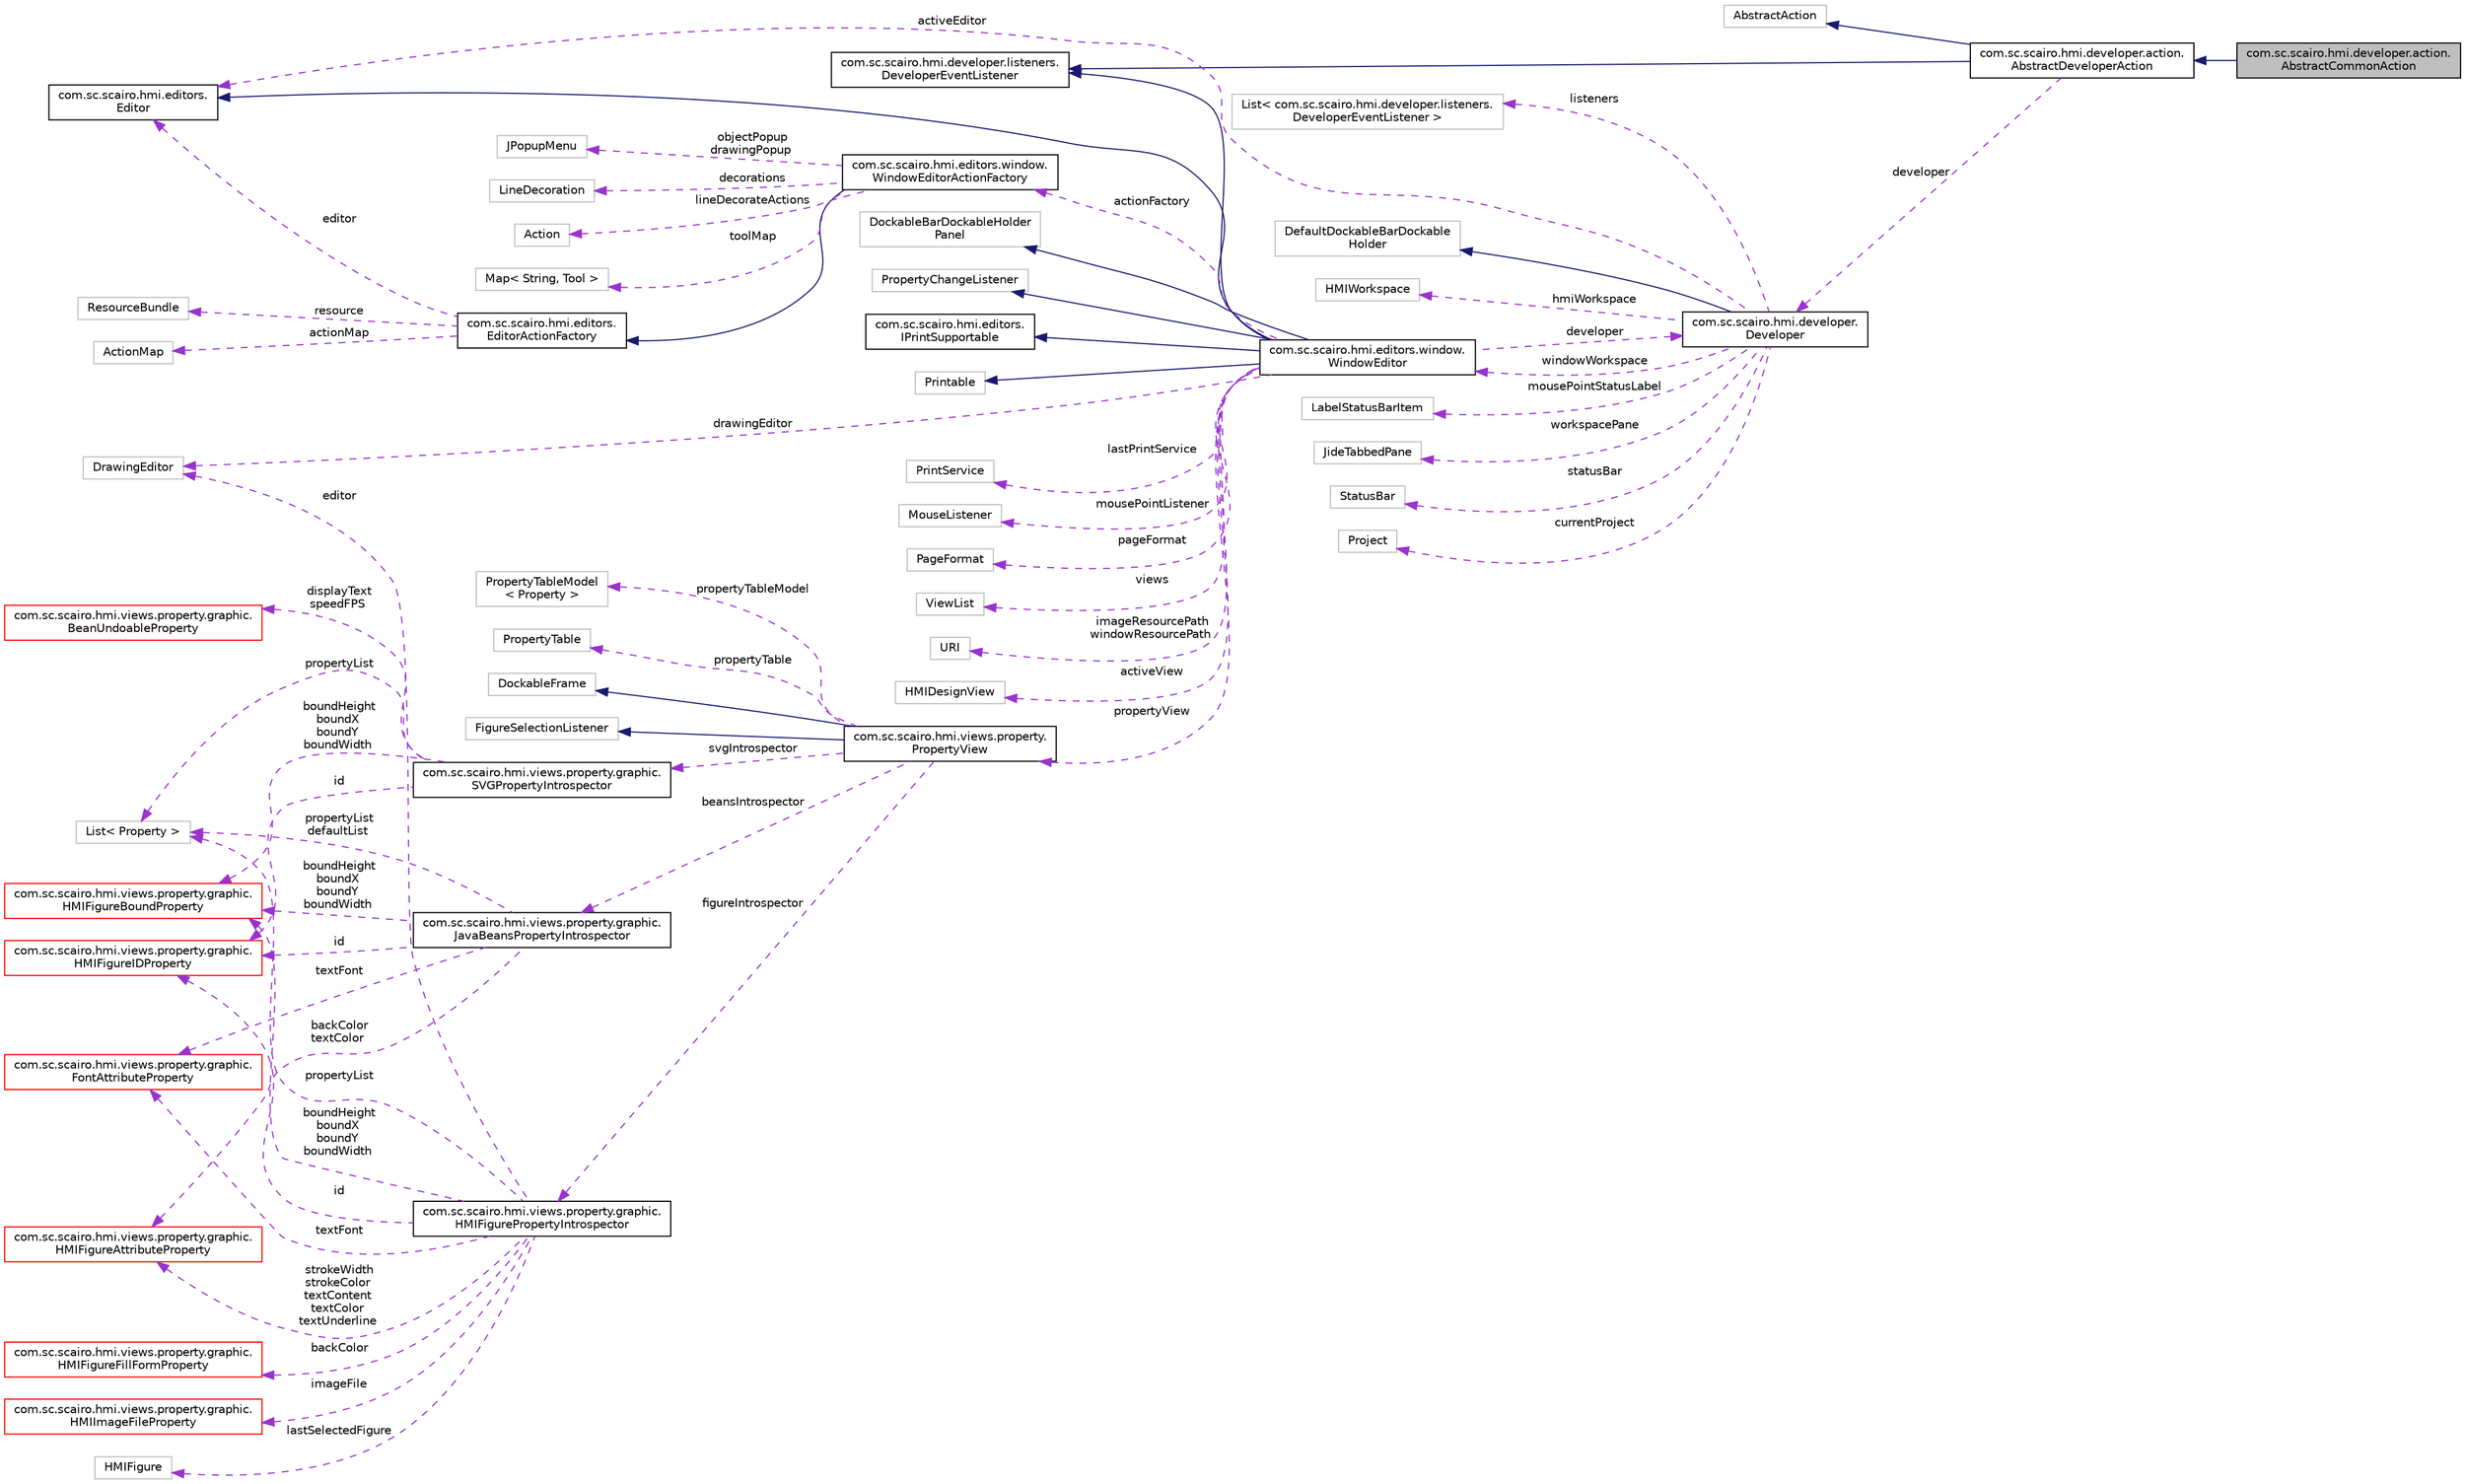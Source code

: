 digraph "com.sc.scairo.hmi.developer.action.AbstractCommonAction"
{
 // LATEX_PDF_SIZE
  edge [fontname="Helvetica",fontsize="10",labelfontname="Helvetica",labelfontsize="10"];
  node [fontname="Helvetica",fontsize="10",shape=record];
  rankdir="LR";
  Node1 [label="com.sc.scairo.hmi.developer.action.\lAbstractCommonAction",height=0.2,width=0.4,color="black", fillcolor="grey75", style="filled", fontcolor="black",tooltip=" "];
  Node2 -> Node1 [dir="back",color="midnightblue",fontsize="10",style="solid",fontname="Helvetica"];
  Node2 [label="com.sc.scairo.hmi.developer.action.\lAbstractDeveloperAction",height=0.2,width=0.4,color="black", fillcolor="white", style="filled",URL="$classcom_1_1sc_1_1scairo_1_1hmi_1_1developer_1_1action_1_1_abstract_developer_action.html",tooltip=" "];
  Node3 -> Node2 [dir="back",color="midnightblue",fontsize="10",style="solid",fontname="Helvetica"];
  Node3 [label="AbstractAction",height=0.2,width=0.4,color="grey75", fillcolor="white", style="filled",tooltip=" "];
  Node4 -> Node2 [dir="back",color="midnightblue",fontsize="10",style="solid",fontname="Helvetica"];
  Node4 [label="com.sc.scairo.hmi.developer.listeners.\lDeveloperEventListener",height=0.2,width=0.4,color="black", fillcolor="white", style="filled",URL="$interfacecom_1_1sc_1_1scairo_1_1hmi_1_1developer_1_1listeners_1_1_developer_event_listener.html",tooltip=" "];
  Node5 -> Node2 [dir="back",color="darkorchid3",fontsize="10",style="dashed",label=" developer" ,fontname="Helvetica"];
  Node5 [label="com.sc.scairo.hmi.developer.\lDeveloper",height=0.2,width=0.4,color="black", fillcolor="white", style="filled",URL="$classcom_1_1sc_1_1scairo_1_1hmi_1_1developer_1_1_developer.html",tooltip=" "];
  Node6 -> Node5 [dir="back",color="midnightblue",fontsize="10",style="solid",fontname="Helvetica"];
  Node6 [label="DefaultDockableBarDockable\lHolder",height=0.2,width=0.4,color="grey75", fillcolor="white", style="filled",tooltip=" "];
  Node7 -> Node5 [dir="back",color="darkorchid3",fontsize="10",style="dashed",label=" hmiWorkspace" ,fontname="Helvetica"];
  Node7 [label="HMIWorkspace",height=0.2,width=0.4,color="grey75", fillcolor="white", style="filled",tooltip=" "];
  Node8 -> Node5 [dir="back",color="darkorchid3",fontsize="10",style="dashed",label=" windowWorkspace" ,fontname="Helvetica"];
  Node8 [label="com.sc.scairo.hmi.editors.window.\lWindowEditor",height=0.2,width=0.4,color="black", fillcolor="white", style="filled",URL="$classcom_1_1sc_1_1scairo_1_1hmi_1_1editors_1_1window_1_1_window_editor.html",tooltip=" "];
  Node9 -> Node8 [dir="back",color="midnightblue",fontsize="10",style="solid",fontname="Helvetica"];
  Node9 [label="DockableBarDockableHolder\lPanel",height=0.2,width=0.4,color="grey75", fillcolor="white", style="filled",tooltip=" "];
  Node4 -> Node8 [dir="back",color="midnightblue",fontsize="10",style="solid",fontname="Helvetica"];
  Node10 -> Node8 [dir="back",color="midnightblue",fontsize="10",style="solid",fontname="Helvetica"];
  Node10 [label="PropertyChangeListener",height=0.2,width=0.4,color="grey75", fillcolor="white", style="filled",tooltip=" "];
  Node11 -> Node8 [dir="back",color="midnightblue",fontsize="10",style="solid",fontname="Helvetica"];
  Node11 [label="com.sc.scairo.hmi.editors.\lEditor",height=0.2,width=0.4,color="black", fillcolor="white", style="filled",URL="$interfacecom_1_1sc_1_1scairo_1_1hmi_1_1editors_1_1_editor.html",tooltip=" "];
  Node12 -> Node8 [dir="back",color="midnightblue",fontsize="10",style="solid",fontname="Helvetica"];
  Node12 [label="com.sc.scairo.hmi.editors.\lIPrintSupportable",height=0.2,width=0.4,color="black", fillcolor="white", style="filled",URL="$interfacecom_1_1sc_1_1scairo_1_1hmi_1_1editors_1_1_i_print_supportable.html",tooltip=" "];
  Node13 -> Node8 [dir="back",color="midnightblue",fontsize="10",style="solid",fontname="Helvetica"];
  Node13 [label="Printable",height=0.2,width=0.4,color="grey75", fillcolor="white", style="filled",tooltip=" "];
  Node14 -> Node8 [dir="back",color="darkorchid3",fontsize="10",style="dashed",label=" drawingEditor" ,fontname="Helvetica"];
  Node14 [label="DrawingEditor",height=0.2,width=0.4,color="grey75", fillcolor="white", style="filled",tooltip=" "];
  Node15 -> Node8 [dir="back",color="darkorchid3",fontsize="10",style="dashed",label=" lastPrintService" ,fontname="Helvetica"];
  Node15 [label="PrintService",height=0.2,width=0.4,color="grey75", fillcolor="white", style="filled",tooltip=" "];
  Node16 -> Node8 [dir="back",color="darkorchid3",fontsize="10",style="dashed",label=" mousePointListener" ,fontname="Helvetica"];
  Node16 [label="MouseListener",height=0.2,width=0.4,color="grey75", fillcolor="white", style="filled",tooltip=" "];
  Node17 -> Node8 [dir="back",color="darkorchid3",fontsize="10",style="dashed",label=" pageFormat" ,fontname="Helvetica"];
  Node17 [label="PageFormat",height=0.2,width=0.4,color="grey75", fillcolor="white", style="filled",tooltip=" "];
  Node18 -> Node8 [dir="back",color="darkorchid3",fontsize="10",style="dashed",label=" views" ,fontname="Helvetica"];
  Node18 [label="ViewList",height=0.2,width=0.4,color="grey75", fillcolor="white", style="filled",tooltip=" "];
  Node19 -> Node8 [dir="back",color="darkorchid3",fontsize="10",style="dashed",label=" imageResourcePath\nwindowResourcePath" ,fontname="Helvetica"];
  Node19 [label="URI",height=0.2,width=0.4,color="grey75", fillcolor="white", style="filled",tooltip=" "];
  Node20 -> Node8 [dir="back",color="darkorchid3",fontsize="10",style="dashed",label=" activeView" ,fontname="Helvetica"];
  Node20 [label="HMIDesignView",height=0.2,width=0.4,color="grey75", fillcolor="white", style="filled",tooltip=" "];
  Node5 -> Node8 [dir="back",color="darkorchid3",fontsize="10",style="dashed",label=" developer" ,fontname="Helvetica"];
  Node21 -> Node8 [dir="back",color="darkorchid3",fontsize="10",style="dashed",label=" propertyView" ,fontname="Helvetica"];
  Node21 [label="com.sc.scairo.hmi.views.property.\lPropertyView",height=0.2,width=0.4,color="black", fillcolor="white", style="filled",URL="$classcom_1_1sc_1_1scairo_1_1hmi_1_1views_1_1property_1_1_property_view.html",tooltip=" "];
  Node22 -> Node21 [dir="back",color="midnightblue",fontsize="10",style="solid",fontname="Helvetica"];
  Node22 [label="DockableFrame",height=0.2,width=0.4,color="grey75", fillcolor="white", style="filled",tooltip=" "];
  Node23 -> Node21 [dir="back",color="midnightblue",fontsize="10",style="solid",fontname="Helvetica"];
  Node23 [label="FigureSelectionListener",height=0.2,width=0.4,color="grey75", fillcolor="white", style="filled",tooltip=" "];
  Node24 -> Node21 [dir="back",color="darkorchid3",fontsize="10",style="dashed",label=" beansIntrospector" ,fontname="Helvetica"];
  Node24 [label="com.sc.scairo.hmi.views.property.graphic.\lJavaBeansPropertyIntrospector",height=0.2,width=0.4,color="black", fillcolor="white", style="filled",URL="$classcom_1_1sc_1_1scairo_1_1hmi_1_1views_1_1property_1_1graphic_1_1_java_beans_property_introspector.html",tooltip=" "];
  Node25 -> Node24 [dir="back",color="darkorchid3",fontsize="10",style="dashed",label=" boundHeight\nboundX\nboundY\nboundWidth" ,fontname="Helvetica"];
  Node25 [label="com.sc.scairo.hmi.views.property.graphic.\lHMIFigureBoundProperty",height=0.2,width=0.4,color="red", fillcolor="white", style="filled",URL="$classcom_1_1sc_1_1scairo_1_1hmi_1_1views_1_1property_1_1graphic_1_1_h_m_i_figure_bound_property.html",tooltip=" "];
  Node30 -> Node24 [dir="back",color="darkorchid3",fontsize="10",style="dashed",label=" id" ,fontname="Helvetica"];
  Node30 [label="com.sc.scairo.hmi.views.property.graphic.\lHMIFigureIDProperty",height=0.2,width=0.4,color="red", fillcolor="white", style="filled",URL="$classcom_1_1sc_1_1scairo_1_1hmi_1_1views_1_1property_1_1graphic_1_1_h_m_i_figure_i_d_property.html",tooltip=" "];
  Node32 -> Node24 [dir="back",color="darkorchid3",fontsize="10",style="dashed",label=" propertyList\ndefaultList" ,fontname="Helvetica"];
  Node32 [label="List\< Property \>",height=0.2,width=0.4,color="grey75", fillcolor="white", style="filled",tooltip=" "];
  Node33 -> Node24 [dir="back",color="darkorchid3",fontsize="10",style="dashed",label=" backColor\ntextColor" ,fontname="Helvetica"];
  Node33 [label="com.sc.scairo.hmi.views.property.graphic.\lHMIFigureAttributeProperty",height=0.2,width=0.4,color="red", fillcolor="white", style="filled",URL="$classcom_1_1sc_1_1scairo_1_1hmi_1_1views_1_1property_1_1graphic_1_1_h_m_i_figure_attribute_property.html",tooltip=" "];
  Node34 -> Node24 [dir="back",color="darkorchid3",fontsize="10",style="dashed",label=" textFont" ,fontname="Helvetica"];
  Node34 [label="com.sc.scairo.hmi.views.property.graphic.\lFontAttributeProperty",height=0.2,width=0.4,color="red", fillcolor="white", style="filled",URL="$classcom_1_1sc_1_1scairo_1_1hmi_1_1views_1_1property_1_1graphic_1_1_font_attribute_property.html",tooltip=" "];
  Node38 -> Node21 [dir="back",color="darkorchid3",fontsize="10",style="dashed",label=" figureIntrospector" ,fontname="Helvetica"];
  Node38 [label="com.sc.scairo.hmi.views.property.graphic.\lHMIFigurePropertyIntrospector",height=0.2,width=0.4,color="black", fillcolor="white", style="filled",URL="$classcom_1_1sc_1_1scairo_1_1hmi_1_1views_1_1property_1_1graphic_1_1_h_m_i_figure_property_introspector.html",tooltip=" "];
  Node14 -> Node38 [dir="back",color="darkorchid3",fontsize="10",style="dashed",label=" editor" ,fontname="Helvetica"];
  Node25 -> Node38 [dir="back",color="darkorchid3",fontsize="10",style="dashed",label=" boundHeight\nboundX\nboundY\nboundWidth" ,fontname="Helvetica"];
  Node30 -> Node38 [dir="back",color="darkorchid3",fontsize="10",style="dashed",label=" id" ,fontname="Helvetica"];
  Node39 -> Node38 [dir="back",color="darkorchid3",fontsize="10",style="dashed",label=" backColor" ,fontname="Helvetica"];
  Node39 [label="com.sc.scairo.hmi.views.property.graphic.\lHMIFigureFillFormProperty",height=0.2,width=0.4,color="red", fillcolor="white", style="filled",URL="$classcom_1_1sc_1_1scairo_1_1hmi_1_1views_1_1property_1_1graphic_1_1_h_m_i_figure_fill_form_property.html",tooltip=" "];
  Node32 -> Node38 [dir="back",color="darkorchid3",fontsize="10",style="dashed",label=" propertyList" ,fontname="Helvetica"];
  Node40 -> Node38 [dir="back",color="darkorchid3",fontsize="10",style="dashed",label=" imageFile" ,fontname="Helvetica"];
  Node40 [label="com.sc.scairo.hmi.views.property.graphic.\lHMIImageFileProperty",height=0.2,width=0.4,color="red", fillcolor="white", style="filled",URL="$classcom_1_1sc_1_1scairo_1_1hmi_1_1views_1_1property_1_1graphic_1_1_h_m_i_image_file_property.html",tooltip=" "];
  Node33 -> Node38 [dir="back",color="darkorchid3",fontsize="10",style="dashed",label=" strokeWidth\nstrokeColor\ntextContent\ntextColor\ntextUnderline" ,fontname="Helvetica"];
  Node34 -> Node38 [dir="back",color="darkorchid3",fontsize="10",style="dashed",label=" textFont" ,fontname="Helvetica"];
  Node41 -> Node38 [dir="back",color="darkorchid3",fontsize="10",style="dashed",label=" lastSelectedFigure" ,fontname="Helvetica"];
  Node41 [label="HMIFigure",height=0.2,width=0.4,color="grey75", fillcolor="white", style="filled",tooltip=" "];
  Node42 -> Node21 [dir="back",color="darkorchid3",fontsize="10",style="dashed",label=" propertyTableModel" ,fontname="Helvetica"];
  Node42 [label="PropertyTableModel\l\< Property \>",height=0.2,width=0.4,color="grey75", fillcolor="white", style="filled",tooltip=" "];
  Node43 -> Node21 [dir="back",color="darkorchid3",fontsize="10",style="dashed",label=" propertyTable" ,fontname="Helvetica"];
  Node43 [label="PropertyTable",height=0.2,width=0.4,color="grey75", fillcolor="white", style="filled",tooltip=" "];
  Node44 -> Node21 [dir="back",color="darkorchid3",fontsize="10",style="dashed",label=" svgIntrospector" ,fontname="Helvetica"];
  Node44 [label="com.sc.scairo.hmi.views.property.graphic.\lSVGPropertyIntrospector",height=0.2,width=0.4,color="black", fillcolor="white", style="filled",URL="$classcom_1_1sc_1_1scairo_1_1hmi_1_1views_1_1property_1_1graphic_1_1_s_v_g_property_introspector.html",tooltip=" "];
  Node25 -> Node44 [dir="back",color="darkorchid3",fontsize="10",style="dashed",label=" boundHeight\nboundX\nboundY\nboundWidth" ,fontname="Helvetica"];
  Node30 -> Node44 [dir="back",color="darkorchid3",fontsize="10",style="dashed",label=" id" ,fontname="Helvetica"];
  Node45 -> Node44 [dir="back",color="darkorchid3",fontsize="10",style="dashed",label=" displayText\nspeedFPS" ,fontname="Helvetica"];
  Node45 [label="com.sc.scairo.hmi.views.property.graphic.\lBeanUndoableProperty",height=0.2,width=0.4,color="red", fillcolor="white", style="filled",URL="$classcom_1_1sc_1_1scairo_1_1hmi_1_1views_1_1property_1_1graphic_1_1_bean_undoable_property.html",tooltip=" "];
  Node32 -> Node44 [dir="back",color="darkorchid3",fontsize="10",style="dashed",label=" propertyList" ,fontname="Helvetica"];
  Node47 -> Node8 [dir="back",color="darkorchid3",fontsize="10",style="dashed",label=" actionFactory" ,fontname="Helvetica"];
  Node47 [label="com.sc.scairo.hmi.editors.window.\lWindowEditorActionFactory",height=0.2,width=0.4,color="black", fillcolor="white", style="filled",URL="$classcom_1_1sc_1_1scairo_1_1hmi_1_1editors_1_1window_1_1_window_editor_action_factory.html",tooltip=" "];
  Node48 -> Node47 [dir="back",color="midnightblue",fontsize="10",style="solid",fontname="Helvetica"];
  Node48 [label="com.sc.scairo.hmi.editors.\lEditorActionFactory",height=0.2,width=0.4,color="black", fillcolor="white", style="filled",URL="$classcom_1_1sc_1_1scairo_1_1hmi_1_1editors_1_1_editor_action_factory.html",tooltip=" "];
  Node49 -> Node48 [dir="back",color="darkorchid3",fontsize="10",style="dashed",label=" resource" ,fontname="Helvetica"];
  Node49 [label="ResourceBundle",height=0.2,width=0.4,color="grey75", fillcolor="white", style="filled",tooltip=" "];
  Node50 -> Node48 [dir="back",color="darkorchid3",fontsize="10",style="dashed",label=" actionMap" ,fontname="Helvetica"];
  Node50 [label="ActionMap",height=0.2,width=0.4,color="grey75", fillcolor="white", style="filled",tooltip=" "];
  Node11 -> Node48 [dir="back",color="darkorchid3",fontsize="10",style="dashed",label=" editor" ,fontname="Helvetica"];
  Node51 -> Node47 [dir="back",color="darkorchid3",fontsize="10",style="dashed",label=" objectPopup\ndrawingPopup" ,fontname="Helvetica"];
  Node51 [label="JPopupMenu",height=0.2,width=0.4,color="grey75", fillcolor="white", style="filled",tooltip=" "];
  Node52 -> Node47 [dir="back",color="darkorchid3",fontsize="10",style="dashed",label=" decorations" ,fontname="Helvetica"];
  Node52 [label="LineDecoration",height=0.2,width=0.4,color="grey75", fillcolor="white", style="filled",tooltip=" "];
  Node53 -> Node47 [dir="back",color="darkorchid3",fontsize="10",style="dashed",label=" lineDecorateActions" ,fontname="Helvetica"];
  Node53 [label="Action",height=0.2,width=0.4,color="grey75", fillcolor="white", style="filled",tooltip=" "];
  Node54 -> Node47 [dir="back",color="darkorchid3",fontsize="10",style="dashed",label=" toolMap" ,fontname="Helvetica"];
  Node54 [label="Map\< String, Tool \>",height=0.2,width=0.4,color="grey75", fillcolor="white", style="filled",tooltip=" "];
  Node55 -> Node5 [dir="back",color="darkorchid3",fontsize="10",style="dashed",label=" mousePointStatusLabel" ,fontname="Helvetica"];
  Node55 [label="LabelStatusBarItem",height=0.2,width=0.4,color="grey75", fillcolor="white", style="filled",tooltip=" "];
  Node56 -> Node5 [dir="back",color="darkorchid3",fontsize="10",style="dashed",label=" workspacePane" ,fontname="Helvetica"];
  Node56 [label="JideTabbedPane",height=0.2,width=0.4,color="grey75", fillcolor="white", style="filled",tooltip=" "];
  Node57 -> Node5 [dir="back",color="darkorchid3",fontsize="10",style="dashed",label=" statusBar" ,fontname="Helvetica"];
  Node57 [label="StatusBar",height=0.2,width=0.4,color="grey75", fillcolor="white", style="filled",tooltip=" "];
  Node58 -> Node5 [dir="back",color="darkorchid3",fontsize="10",style="dashed",label=" currentProject" ,fontname="Helvetica"];
  Node58 [label="Project",height=0.2,width=0.4,color="grey75", fillcolor="white", style="filled",tooltip=" "];
  Node59 -> Node5 [dir="back",color="darkorchid3",fontsize="10",style="dashed",label=" listeners" ,fontname="Helvetica"];
  Node59 [label="List\< com.sc.scairo.hmi.developer.listeners.\lDeveloperEventListener \>",height=0.2,width=0.4,color="grey75", fillcolor="white", style="filled",tooltip=" "];
  Node11 -> Node5 [dir="back",color="darkorchid3",fontsize="10",style="dashed",label=" activeEditor" ,fontname="Helvetica"];
}
